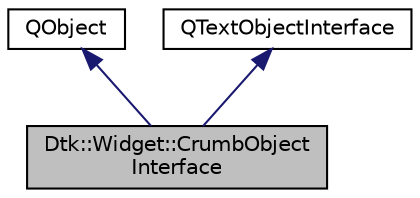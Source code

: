 digraph "Dtk::Widget::CrumbObjectInterface"
{
  edge [fontname="Helvetica",fontsize="10",labelfontname="Helvetica",labelfontsize="10"];
  node [fontname="Helvetica",fontsize="10",shape=record];
  Node3 [label="Dtk::Widget::CrumbObject\lInterface",height=0.2,width=0.4,color="black", fillcolor="grey75", style="filled", fontcolor="black"];
  Node4 -> Node3 [dir="back",color="midnightblue",fontsize="10",style="solid",fontname="Helvetica"];
  Node4 [label="QObject",height=0.2,width=0.4,color="black", fillcolor="white", style="filled",URL="/home/xmuli/project/dtk/tags/qtcore.tags$qobject.html"];
  Node5 -> Node3 [dir="back",color="midnightblue",fontsize="10",style="solid",fontname="Helvetica"];
  Node5 [label="QTextObjectInterface",height=0.2,width=0.4,color="black", fillcolor="white", style="filled",URL="/home/xmuli/project/dtk/tags/qtgui.tags$qtextobjectinterface.html"];
}
